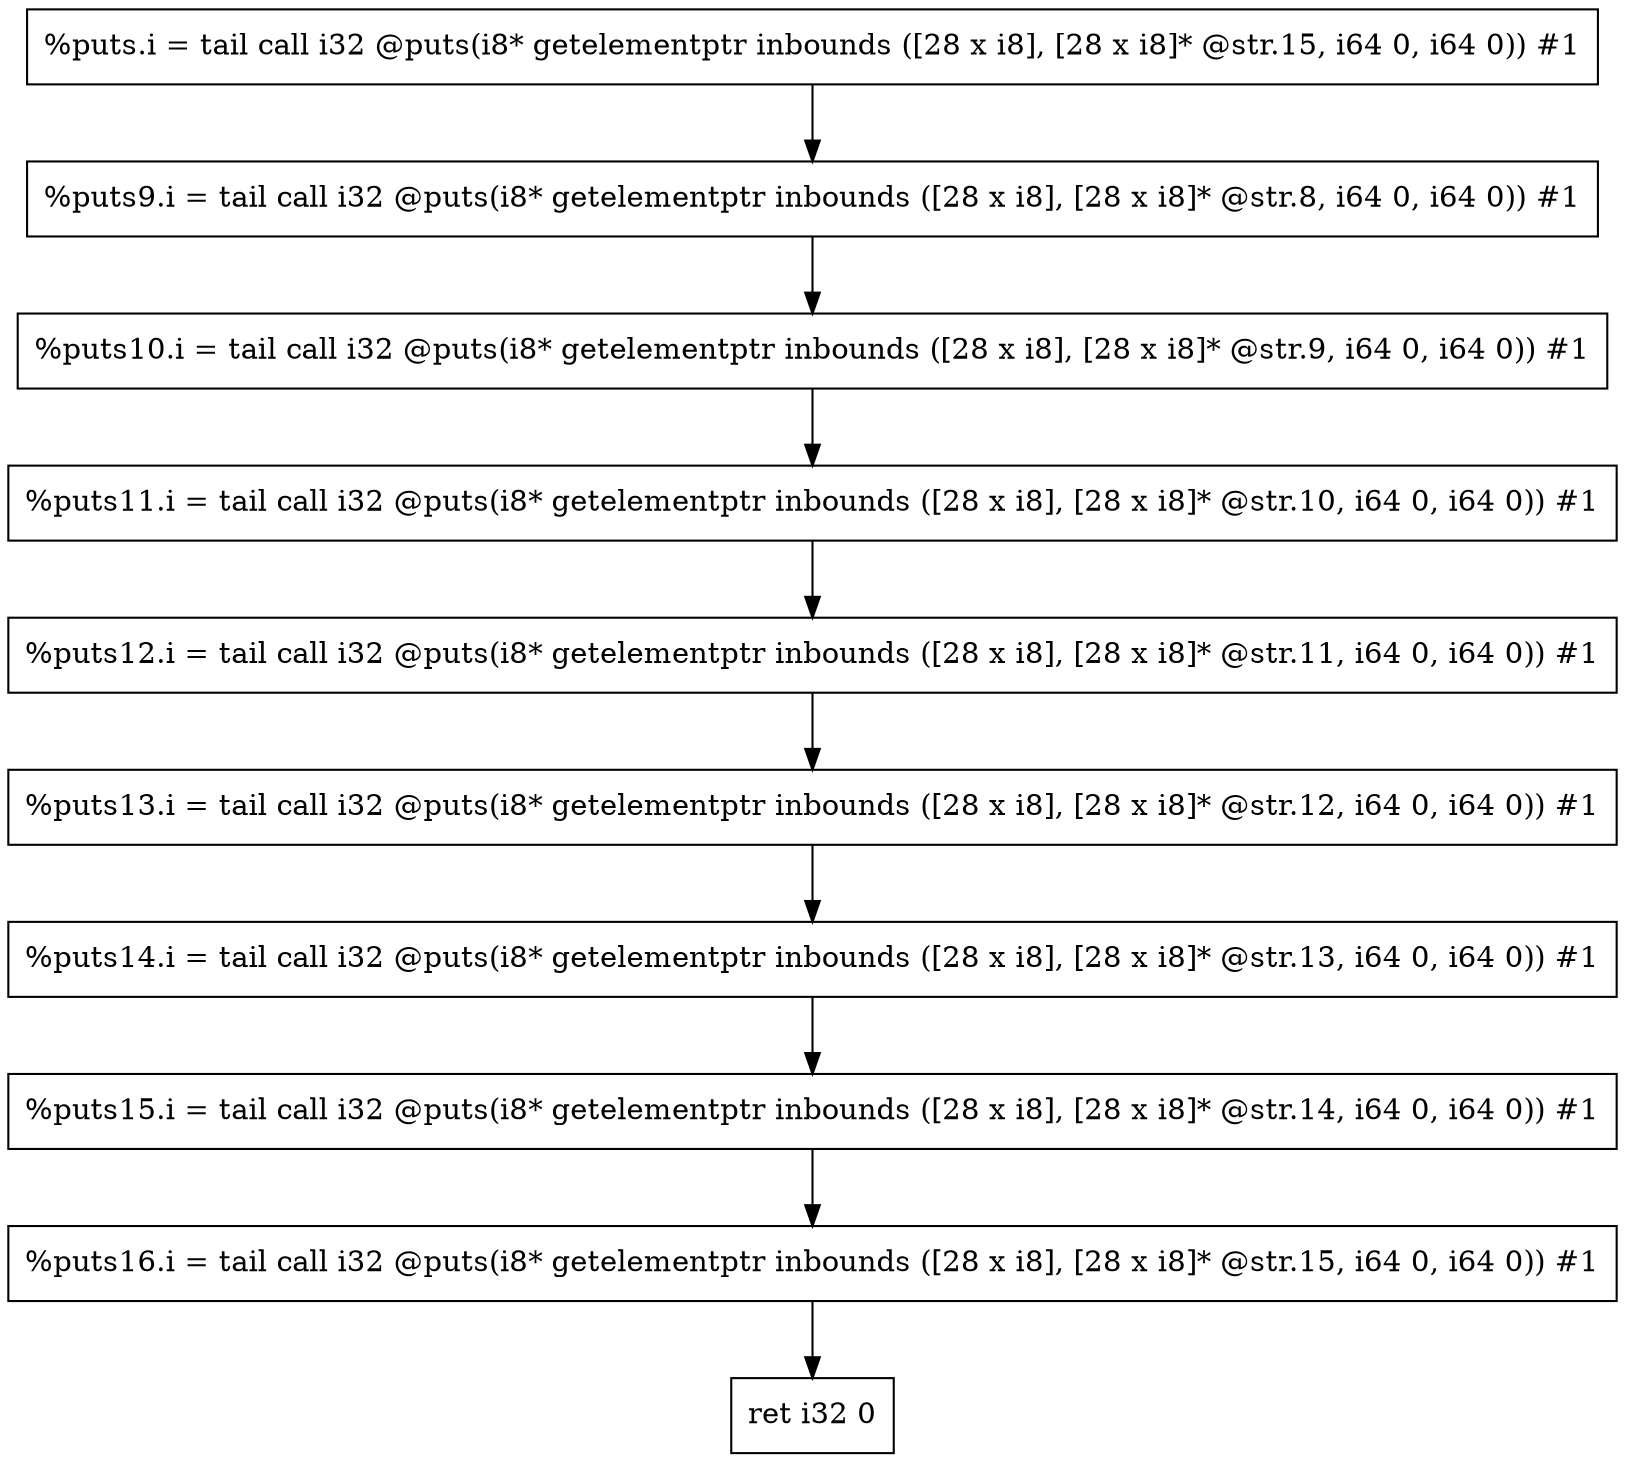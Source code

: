 digraph "CDFG for'main' function" {
	Node0x55c4288305a0[shape=record, label="  %puts.i = tail call i32 @puts(i8* getelementptr inbounds ([28 x i8], [28 x i8]* @str.15, i64 0, i64 0)) #1"]
	Node0x55c4288306b0[shape=record, label="  %puts9.i = tail call i32 @puts(i8* getelementptr inbounds ([28 x i8], [28 x i8]* @str.8, i64 0, i64 0)) #1"]
	Node0x55c4288307c0[shape=record, label="  %puts10.i = tail call i32 @puts(i8* getelementptr inbounds ([28 x i8], [28 x i8]* @str.9, i64 0, i64 0)) #1"]
	Node0x55c4288308e0[shape=record, label="  %puts11.i = tail call i32 @puts(i8* getelementptr inbounds ([28 x i8], [28 x i8]* @str.10, i64 0, i64 0)) #1"]
	Node0x55c428830a00[shape=record, label="  %puts12.i = tail call i32 @puts(i8* getelementptr inbounds ([28 x i8], [28 x i8]* @str.11, i64 0, i64 0)) #1"]
	Node0x55c428830b20[shape=record, label="  %puts13.i = tail call i32 @puts(i8* getelementptr inbounds ([28 x i8], [28 x i8]* @str.12, i64 0, i64 0)) #1"]
	Node0x55c428830c40[shape=record, label="  %puts14.i = tail call i32 @puts(i8* getelementptr inbounds ([28 x i8], [28 x i8]* @str.13, i64 0, i64 0)) #1"]
	Node0x55c428830d60[shape=record, label="  %puts15.i = tail call i32 @puts(i8* getelementptr inbounds ([28 x i8], [28 x i8]* @str.14, i64 0, i64 0)) #1"]
	Node0x55c428830e80[shape=record, label="  %puts16.i = tail call i32 @puts(i8* getelementptr inbounds ([28 x i8], [28 x i8]* @str.15, i64 0, i64 0)) #1"]
	Node0x55c4288304e8[shape=record, label="  ret i32 0"]
	Node0x55c4288305a0 -> Node0x55c4288306b0
	Node0x55c4288306b0 -> Node0x55c4288307c0
	Node0x55c4288307c0 -> Node0x55c4288308e0
	Node0x55c4288308e0 -> Node0x55c428830a00
	Node0x55c428830a00 -> Node0x55c428830b20
	Node0x55c428830b20 -> Node0x55c428830c40
	Node0x55c428830c40 -> Node0x55c428830d60
	Node0x55c428830d60 -> Node0x55c428830e80
	Node0x55c428830e80 -> Node0x55c4288304e8
edge [color=red]
}
